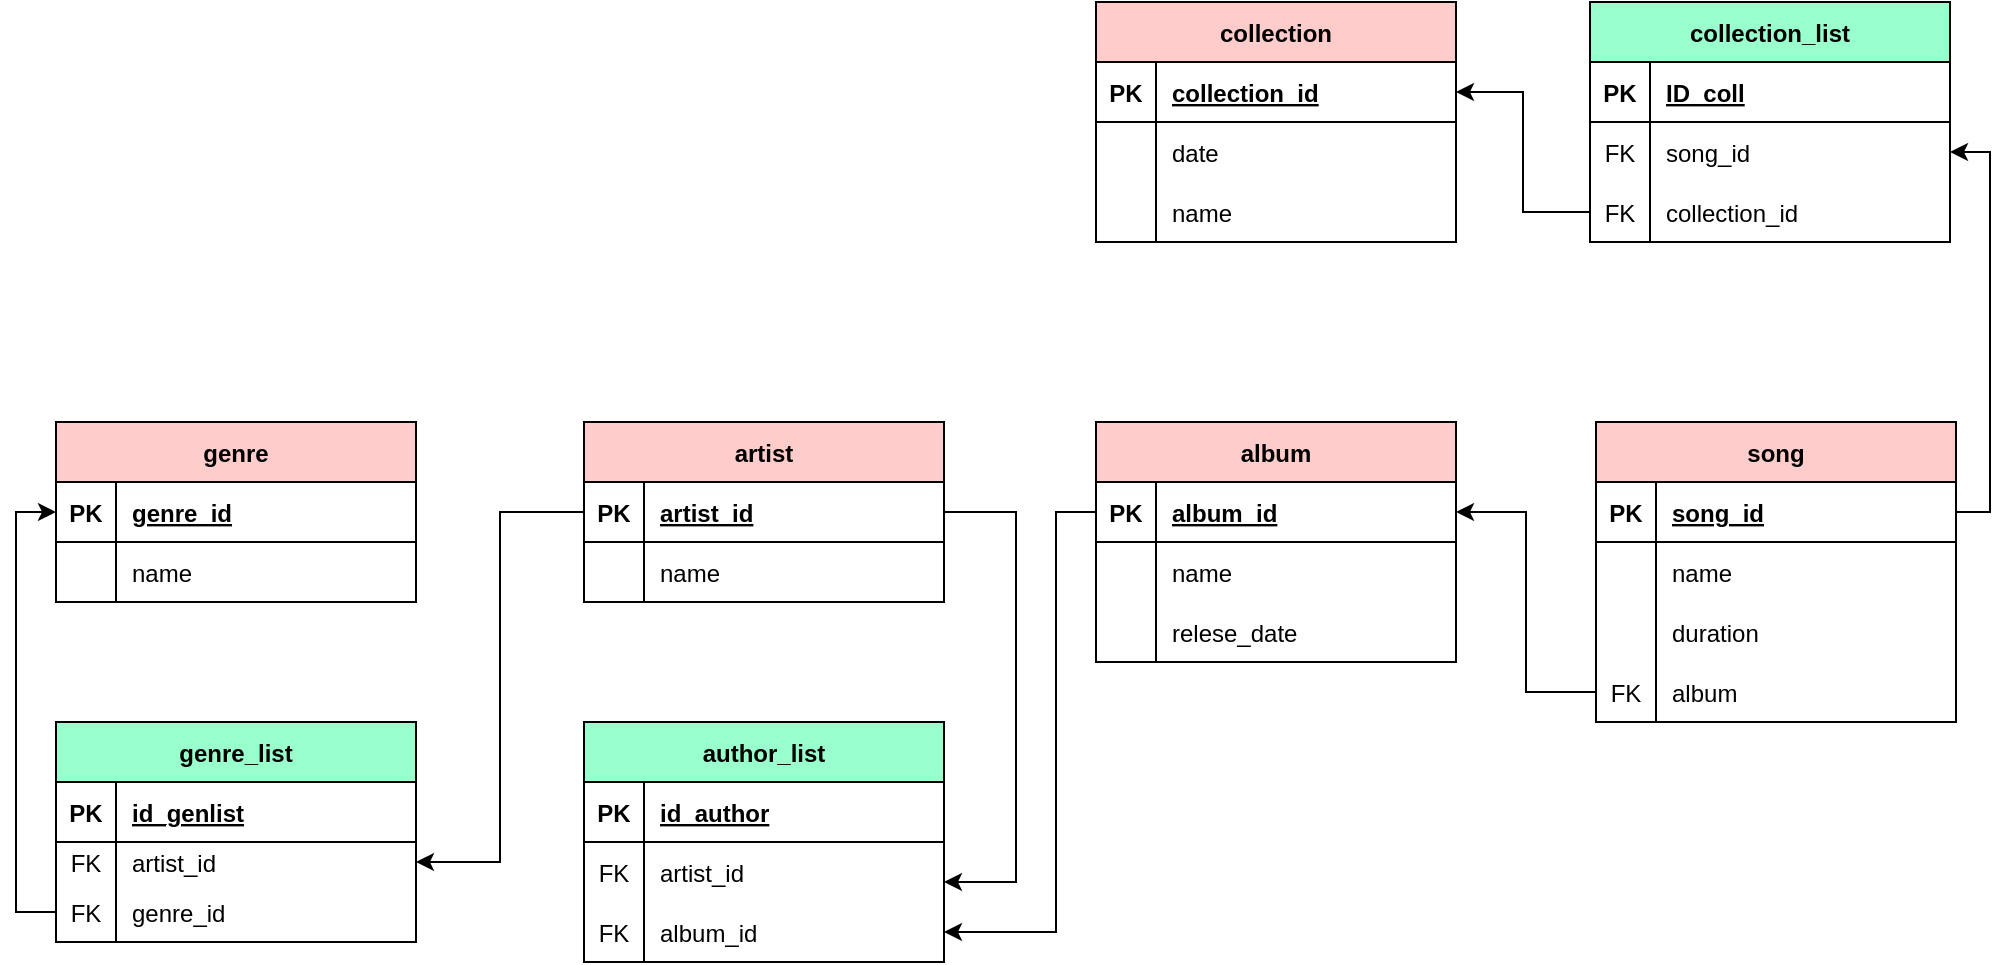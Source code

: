 <mxfile version="20.7.4" type="device"><diagram id="XSyGo_YGCCGRjNTPR-CR" name="Страница 1"><mxGraphModel dx="1674" dy="836" grid="1" gridSize="10" guides="1" tooltips="1" connect="1" arrows="1" fold="1" page="1" pageScale="1" pageWidth="1654" pageHeight="1169" math="0" shadow="0"><root><mxCell id="0"/><mxCell id="1" parent="0"/><mxCell id="NCItcQ-mjdcvx6ryMg1X-1" value="genre" style="shape=table;startSize=30;container=1;collapsible=1;childLayout=tableLayout;fixedRows=1;rowLines=0;fontStyle=1;align=center;resizeLast=1;fillColor=#FFCCCC;" parent="1" vertex="1"><mxGeometry x="60" y="280" width="180" height="90" as="geometry"/></mxCell><mxCell id="NCItcQ-mjdcvx6ryMg1X-2" value="" style="shape=tableRow;horizontal=0;startSize=0;swimlaneHead=0;swimlaneBody=0;fillColor=none;collapsible=0;dropTarget=0;points=[[0,0.5],[1,0.5]];portConstraint=eastwest;top=0;left=0;right=0;bottom=1;" parent="NCItcQ-mjdcvx6ryMg1X-1" vertex="1"><mxGeometry y="30" width="180" height="30" as="geometry"/></mxCell><mxCell id="NCItcQ-mjdcvx6ryMg1X-3" value="PK" style="shape=partialRectangle;connectable=0;fillColor=none;top=0;left=0;bottom=0;right=0;fontStyle=1;overflow=hidden;" parent="NCItcQ-mjdcvx6ryMg1X-2" vertex="1"><mxGeometry width="30" height="30" as="geometry"><mxRectangle width="30" height="30" as="alternateBounds"/></mxGeometry></mxCell><mxCell id="NCItcQ-mjdcvx6ryMg1X-4" value="genre_id" style="shape=partialRectangle;connectable=0;fillColor=none;top=0;left=0;bottom=0;right=0;align=left;spacingLeft=6;fontStyle=5;overflow=hidden;" parent="NCItcQ-mjdcvx6ryMg1X-2" vertex="1"><mxGeometry x="30" width="150" height="30" as="geometry"><mxRectangle width="150" height="30" as="alternateBounds"/></mxGeometry></mxCell><mxCell id="NCItcQ-mjdcvx6ryMg1X-5" value="" style="shape=tableRow;horizontal=0;startSize=0;swimlaneHead=0;swimlaneBody=0;fillColor=none;collapsible=0;dropTarget=0;points=[[0,0.5],[1,0.5]];portConstraint=eastwest;top=0;left=0;right=0;bottom=0;" parent="NCItcQ-mjdcvx6ryMg1X-1" vertex="1"><mxGeometry y="60" width="180" height="30" as="geometry"/></mxCell><mxCell id="NCItcQ-mjdcvx6ryMg1X-6" value="" style="shape=partialRectangle;connectable=0;fillColor=none;top=0;left=0;bottom=0;right=0;editable=1;overflow=hidden;" parent="NCItcQ-mjdcvx6ryMg1X-5" vertex="1"><mxGeometry width="30" height="30" as="geometry"><mxRectangle width="30" height="30" as="alternateBounds"/></mxGeometry></mxCell><mxCell id="NCItcQ-mjdcvx6ryMg1X-7" value="name" style="shape=partialRectangle;connectable=0;fillColor=none;top=0;left=0;bottom=0;right=0;align=left;spacingLeft=6;overflow=hidden;" parent="NCItcQ-mjdcvx6ryMg1X-5" vertex="1"><mxGeometry x="30" width="150" height="30" as="geometry"><mxRectangle width="150" height="30" as="alternateBounds"/></mxGeometry></mxCell><mxCell id="NCItcQ-mjdcvx6ryMg1X-55" value="artist" style="shape=table;startSize=30;container=1;collapsible=1;childLayout=tableLayout;fixedRows=1;rowLines=0;fontStyle=1;align=center;resizeLast=1;fillColor=#FFCCCC;" parent="1" vertex="1"><mxGeometry x="324" y="280" width="180" height="90" as="geometry"/></mxCell><mxCell id="NCItcQ-mjdcvx6ryMg1X-56" value="" style="shape=tableRow;horizontal=0;startSize=0;swimlaneHead=0;swimlaneBody=0;fillColor=none;collapsible=0;dropTarget=0;points=[[0,0.5],[1,0.5]];portConstraint=eastwest;top=0;left=0;right=0;bottom=1;" parent="NCItcQ-mjdcvx6ryMg1X-55" vertex="1"><mxGeometry y="30" width="180" height="30" as="geometry"/></mxCell><mxCell id="NCItcQ-mjdcvx6ryMg1X-57" value="PK" style="shape=partialRectangle;connectable=0;fillColor=none;top=0;left=0;bottom=0;right=0;fontStyle=1;overflow=hidden;" parent="NCItcQ-mjdcvx6ryMg1X-56" vertex="1"><mxGeometry width="30" height="30" as="geometry"><mxRectangle width="30" height="30" as="alternateBounds"/></mxGeometry></mxCell><mxCell id="NCItcQ-mjdcvx6ryMg1X-58" value="artist_id" style="shape=partialRectangle;connectable=0;fillColor=none;top=0;left=0;bottom=0;right=0;align=left;spacingLeft=6;fontStyle=5;overflow=hidden;" parent="NCItcQ-mjdcvx6ryMg1X-56" vertex="1"><mxGeometry x="30" width="150" height="30" as="geometry"><mxRectangle width="150" height="30" as="alternateBounds"/></mxGeometry></mxCell><mxCell id="NCItcQ-mjdcvx6ryMg1X-59" value="" style="shape=tableRow;horizontal=0;startSize=0;swimlaneHead=0;swimlaneBody=0;fillColor=none;collapsible=0;dropTarget=0;points=[[0,0.5],[1,0.5]];portConstraint=eastwest;top=0;left=0;right=0;bottom=0;" parent="NCItcQ-mjdcvx6ryMg1X-55" vertex="1"><mxGeometry y="60" width="180" height="30" as="geometry"/></mxCell><mxCell id="NCItcQ-mjdcvx6ryMg1X-60" value="" style="shape=partialRectangle;connectable=0;fillColor=none;top=0;left=0;bottom=0;right=0;editable=1;overflow=hidden;" parent="NCItcQ-mjdcvx6ryMg1X-59" vertex="1"><mxGeometry width="30" height="30" as="geometry"><mxRectangle width="30" height="30" as="alternateBounds"/></mxGeometry></mxCell><mxCell id="NCItcQ-mjdcvx6ryMg1X-61" value="name" style="shape=partialRectangle;connectable=0;fillColor=none;top=0;left=0;bottom=0;right=0;align=left;spacingLeft=6;overflow=hidden;" parent="NCItcQ-mjdcvx6ryMg1X-59" vertex="1"><mxGeometry x="30" width="150" height="30" as="geometry"><mxRectangle width="150" height="30" as="alternateBounds"/></mxGeometry></mxCell><mxCell id="NCItcQ-mjdcvx6ryMg1X-68" value="album" style="shape=table;startSize=30;container=1;collapsible=1;childLayout=tableLayout;fixedRows=1;rowLines=0;fontStyle=1;align=center;resizeLast=1;fillColor=#FFCCCC;" parent="1" vertex="1"><mxGeometry x="580" y="280" width="180" height="120" as="geometry"/></mxCell><mxCell id="NCItcQ-mjdcvx6ryMg1X-69" value="" style="shape=tableRow;horizontal=0;startSize=0;swimlaneHead=0;swimlaneBody=0;fillColor=none;collapsible=0;dropTarget=0;points=[[0,0.5],[1,0.5]];portConstraint=eastwest;top=0;left=0;right=0;bottom=1;" parent="NCItcQ-mjdcvx6ryMg1X-68" vertex="1"><mxGeometry y="30" width="180" height="30" as="geometry"/></mxCell><mxCell id="NCItcQ-mjdcvx6ryMg1X-70" value="PK" style="shape=partialRectangle;connectable=0;fillColor=none;top=0;left=0;bottom=0;right=0;fontStyle=1;overflow=hidden;" parent="NCItcQ-mjdcvx6ryMg1X-69" vertex="1"><mxGeometry width="30" height="30" as="geometry"><mxRectangle width="30" height="30" as="alternateBounds"/></mxGeometry></mxCell><mxCell id="NCItcQ-mjdcvx6ryMg1X-71" value="album_id" style="shape=partialRectangle;connectable=0;fillColor=none;top=0;left=0;bottom=0;right=0;align=left;spacingLeft=6;fontStyle=5;overflow=hidden;" parent="NCItcQ-mjdcvx6ryMg1X-69" vertex="1"><mxGeometry x="30" width="150" height="30" as="geometry"><mxRectangle width="150" height="30" as="alternateBounds"/></mxGeometry></mxCell><mxCell id="NCItcQ-mjdcvx6ryMg1X-72" value="" style="shape=tableRow;horizontal=0;startSize=0;swimlaneHead=0;swimlaneBody=0;fillColor=none;collapsible=0;dropTarget=0;points=[[0,0.5],[1,0.5]];portConstraint=eastwest;top=0;left=0;right=0;bottom=0;" parent="NCItcQ-mjdcvx6ryMg1X-68" vertex="1"><mxGeometry y="60" width="180" height="30" as="geometry"/></mxCell><mxCell id="NCItcQ-mjdcvx6ryMg1X-73" value="" style="shape=partialRectangle;connectable=0;fillColor=none;top=0;left=0;bottom=0;right=0;editable=1;overflow=hidden;" parent="NCItcQ-mjdcvx6ryMg1X-72" vertex="1"><mxGeometry width="30" height="30" as="geometry"><mxRectangle width="30" height="30" as="alternateBounds"/></mxGeometry></mxCell><mxCell id="NCItcQ-mjdcvx6ryMg1X-74" value="name" style="shape=partialRectangle;connectable=0;fillColor=none;top=0;left=0;bottom=0;right=0;align=left;spacingLeft=6;overflow=hidden;" parent="NCItcQ-mjdcvx6ryMg1X-72" vertex="1"><mxGeometry x="30" width="150" height="30" as="geometry"><mxRectangle width="150" height="30" as="alternateBounds"/></mxGeometry></mxCell><mxCell id="NCItcQ-mjdcvx6ryMg1X-75" value="" style="shape=tableRow;horizontal=0;startSize=0;swimlaneHead=0;swimlaneBody=0;fillColor=none;collapsible=0;dropTarget=0;points=[[0,0.5],[1,0.5]];portConstraint=eastwest;top=0;left=0;right=0;bottom=0;" parent="NCItcQ-mjdcvx6ryMg1X-68" vertex="1"><mxGeometry y="90" width="180" height="30" as="geometry"/></mxCell><mxCell id="NCItcQ-mjdcvx6ryMg1X-76" value="" style="shape=partialRectangle;connectable=0;fillColor=none;top=0;left=0;bottom=0;right=0;editable=1;overflow=hidden;" parent="NCItcQ-mjdcvx6ryMg1X-75" vertex="1"><mxGeometry width="30" height="30" as="geometry"><mxRectangle width="30" height="30" as="alternateBounds"/></mxGeometry></mxCell><mxCell id="NCItcQ-mjdcvx6ryMg1X-77" value="relese_date" style="shape=partialRectangle;connectable=0;fillColor=none;top=0;left=0;bottom=0;right=0;align=left;spacingLeft=6;overflow=hidden;" parent="NCItcQ-mjdcvx6ryMg1X-75" vertex="1"><mxGeometry x="30" width="150" height="30" as="geometry"><mxRectangle width="150" height="30" as="alternateBounds"/></mxGeometry></mxCell><mxCell id="NCItcQ-mjdcvx6ryMg1X-81" value="song" style="shape=table;startSize=30;container=1;collapsible=1;childLayout=tableLayout;fixedRows=1;rowLines=0;fontStyle=1;align=center;resizeLast=1;fillColor=#FFCCCC;" parent="1" vertex="1"><mxGeometry x="830" y="280" width="180" height="150" as="geometry"/></mxCell><mxCell id="NCItcQ-mjdcvx6ryMg1X-82" value="" style="shape=tableRow;horizontal=0;startSize=0;swimlaneHead=0;swimlaneBody=0;fillColor=none;collapsible=0;dropTarget=0;points=[[0,0.5],[1,0.5]];portConstraint=eastwest;top=0;left=0;right=0;bottom=1;" parent="NCItcQ-mjdcvx6ryMg1X-81" vertex="1"><mxGeometry y="30" width="180" height="30" as="geometry"/></mxCell><mxCell id="NCItcQ-mjdcvx6ryMg1X-83" value="PK" style="shape=partialRectangle;connectable=0;fillColor=none;top=0;left=0;bottom=0;right=0;fontStyle=1;overflow=hidden;" parent="NCItcQ-mjdcvx6ryMg1X-82" vertex="1"><mxGeometry width="30" height="30" as="geometry"><mxRectangle width="30" height="30" as="alternateBounds"/></mxGeometry></mxCell><mxCell id="NCItcQ-mjdcvx6ryMg1X-84" value="song_id" style="shape=partialRectangle;connectable=0;fillColor=none;top=0;left=0;bottom=0;right=0;align=left;spacingLeft=6;fontStyle=5;overflow=hidden;" parent="NCItcQ-mjdcvx6ryMg1X-82" vertex="1"><mxGeometry x="30" width="150" height="30" as="geometry"><mxRectangle width="150" height="30" as="alternateBounds"/></mxGeometry></mxCell><mxCell id="NCItcQ-mjdcvx6ryMg1X-85" value="" style="shape=tableRow;horizontal=0;startSize=0;swimlaneHead=0;swimlaneBody=0;fillColor=none;collapsible=0;dropTarget=0;points=[[0,0.5],[1,0.5]];portConstraint=eastwest;top=0;left=0;right=0;bottom=0;" parent="NCItcQ-mjdcvx6ryMg1X-81" vertex="1"><mxGeometry y="60" width="180" height="30" as="geometry"/></mxCell><mxCell id="NCItcQ-mjdcvx6ryMg1X-86" value="" style="shape=partialRectangle;connectable=0;fillColor=none;top=0;left=0;bottom=0;right=0;editable=1;overflow=hidden;" parent="NCItcQ-mjdcvx6ryMg1X-85" vertex="1"><mxGeometry width="30" height="30" as="geometry"><mxRectangle width="30" height="30" as="alternateBounds"/></mxGeometry></mxCell><mxCell id="NCItcQ-mjdcvx6ryMg1X-87" value="name" style="shape=partialRectangle;connectable=0;fillColor=none;top=0;left=0;bottom=0;right=0;align=left;spacingLeft=6;overflow=hidden;" parent="NCItcQ-mjdcvx6ryMg1X-85" vertex="1"><mxGeometry x="30" width="150" height="30" as="geometry"><mxRectangle width="150" height="30" as="alternateBounds"/></mxGeometry></mxCell><mxCell id="NCItcQ-mjdcvx6ryMg1X-88" value="" style="shape=tableRow;horizontal=0;startSize=0;swimlaneHead=0;swimlaneBody=0;fillColor=none;collapsible=0;dropTarget=0;points=[[0,0.5],[1,0.5]];portConstraint=eastwest;top=0;left=0;right=0;bottom=0;" parent="NCItcQ-mjdcvx6ryMg1X-81" vertex="1"><mxGeometry y="90" width="180" height="30" as="geometry"/></mxCell><mxCell id="NCItcQ-mjdcvx6ryMg1X-89" value="" style="shape=partialRectangle;connectable=0;fillColor=none;top=0;left=0;bottom=0;right=0;editable=1;overflow=hidden;" parent="NCItcQ-mjdcvx6ryMg1X-88" vertex="1"><mxGeometry width="30" height="30" as="geometry"><mxRectangle width="30" height="30" as="alternateBounds"/></mxGeometry></mxCell><mxCell id="NCItcQ-mjdcvx6ryMg1X-90" value="duration" style="shape=partialRectangle;connectable=0;fillColor=none;top=0;left=0;bottom=0;right=0;align=left;spacingLeft=6;overflow=hidden;" parent="NCItcQ-mjdcvx6ryMg1X-88" vertex="1"><mxGeometry x="30" width="150" height="30" as="geometry"><mxRectangle width="150" height="30" as="alternateBounds"/></mxGeometry></mxCell><mxCell id="NCItcQ-mjdcvx6ryMg1X-91" value="" style="shape=tableRow;horizontal=0;startSize=0;swimlaneHead=0;swimlaneBody=0;fillColor=none;collapsible=0;dropTarget=0;points=[[0,0.5],[1,0.5]];portConstraint=eastwest;top=0;left=0;right=0;bottom=0;" parent="NCItcQ-mjdcvx6ryMg1X-81" vertex="1"><mxGeometry y="120" width="180" height="30" as="geometry"/></mxCell><mxCell id="NCItcQ-mjdcvx6ryMg1X-92" value="FK" style="shape=partialRectangle;connectable=0;fillColor=none;top=0;left=0;bottom=0;right=0;editable=1;overflow=hidden;" parent="NCItcQ-mjdcvx6ryMg1X-91" vertex="1"><mxGeometry width="30" height="30" as="geometry"><mxRectangle width="30" height="30" as="alternateBounds"/></mxGeometry></mxCell><mxCell id="NCItcQ-mjdcvx6ryMg1X-93" value="album" style="shape=partialRectangle;connectable=0;fillColor=none;top=0;left=0;bottom=0;right=0;align=left;spacingLeft=6;overflow=hidden;" parent="NCItcQ-mjdcvx6ryMg1X-91" vertex="1"><mxGeometry x="30" width="150" height="30" as="geometry"><mxRectangle width="150" height="30" as="alternateBounds"/></mxGeometry></mxCell><mxCell id="IyVjji2l2iUFui1XJ6LM-115" style="edgeStyle=orthogonalEdgeStyle;rounded=0;orthogonalLoop=1;jettySize=auto;html=1;entryX=0;entryY=0.5;entryDx=0;entryDy=0;" parent="1" target="NCItcQ-mjdcvx6ryMg1X-56" edge="1"><mxGeometry relative="1" as="geometry"><mxPoint x="310" y="220" as="targetPoint"/><Array as="points"><mxPoint x="40" y="385"/><mxPoint x="40" y="240"/><mxPoint x="310" y="240"/><mxPoint x="310" y="325"/></Array></mxGeometry></mxCell><mxCell id="kIKxyVvxu6UEnYLO3M-x-33" value="collection" style="shape=table;startSize=30;container=1;collapsible=1;childLayout=tableLayout;fixedRows=1;rowLines=0;fontStyle=1;align=center;resizeLast=1;fillColor=#FFCCCC;" parent="1" vertex="1"><mxGeometry x="580" y="70" width="180" height="120" as="geometry"/></mxCell><mxCell id="kIKxyVvxu6UEnYLO3M-x-34" value="" style="shape=tableRow;horizontal=0;startSize=0;swimlaneHead=0;swimlaneBody=0;fillColor=none;collapsible=0;dropTarget=0;points=[[0,0.5],[1,0.5]];portConstraint=eastwest;top=0;left=0;right=0;bottom=1;" parent="kIKxyVvxu6UEnYLO3M-x-33" vertex="1"><mxGeometry y="30" width="180" height="30" as="geometry"/></mxCell><mxCell id="kIKxyVvxu6UEnYLO3M-x-35" value="PK" style="shape=partialRectangle;connectable=0;fillColor=none;top=0;left=0;bottom=0;right=0;fontStyle=1;overflow=hidden;" parent="kIKxyVvxu6UEnYLO3M-x-34" vertex="1"><mxGeometry width="30" height="30" as="geometry"><mxRectangle width="30" height="30" as="alternateBounds"/></mxGeometry></mxCell><mxCell id="kIKxyVvxu6UEnYLO3M-x-36" value="collection_id" style="shape=partialRectangle;connectable=0;fillColor=none;top=0;left=0;bottom=0;right=0;align=left;spacingLeft=6;fontStyle=5;overflow=hidden;" parent="kIKxyVvxu6UEnYLO3M-x-34" vertex="1"><mxGeometry x="30" width="150" height="30" as="geometry"><mxRectangle width="150" height="30" as="alternateBounds"/></mxGeometry></mxCell><mxCell id="kIKxyVvxu6UEnYLO3M-x-37" value="" style="shape=tableRow;horizontal=0;startSize=0;swimlaneHead=0;swimlaneBody=0;fillColor=none;collapsible=0;dropTarget=0;points=[[0,0.5],[1,0.5]];portConstraint=eastwest;top=0;left=0;right=0;bottom=0;" parent="kIKxyVvxu6UEnYLO3M-x-33" vertex="1"><mxGeometry y="60" width="180" height="30" as="geometry"/></mxCell><mxCell id="kIKxyVvxu6UEnYLO3M-x-38" value="" style="shape=partialRectangle;connectable=0;fillColor=none;top=0;left=0;bottom=0;right=0;editable=1;overflow=hidden;" parent="kIKxyVvxu6UEnYLO3M-x-37" vertex="1"><mxGeometry width="30" height="30" as="geometry"><mxRectangle width="30" height="30" as="alternateBounds"/></mxGeometry></mxCell><mxCell id="kIKxyVvxu6UEnYLO3M-x-39" value="date" style="shape=partialRectangle;connectable=0;fillColor=none;top=0;left=0;bottom=0;right=0;align=left;spacingLeft=6;overflow=hidden;" parent="kIKxyVvxu6UEnYLO3M-x-37" vertex="1"><mxGeometry x="30" width="150" height="30" as="geometry"><mxRectangle width="150" height="30" as="alternateBounds"/></mxGeometry></mxCell><mxCell id="kIKxyVvxu6UEnYLO3M-x-40" value="" style="shape=tableRow;horizontal=0;startSize=0;swimlaneHead=0;swimlaneBody=0;fillColor=none;collapsible=0;dropTarget=0;points=[[0,0.5],[1,0.5]];portConstraint=eastwest;top=0;left=0;right=0;bottom=0;" parent="kIKxyVvxu6UEnYLO3M-x-33" vertex="1"><mxGeometry y="90" width="180" height="30" as="geometry"/></mxCell><mxCell id="kIKxyVvxu6UEnYLO3M-x-41" value="" style="shape=partialRectangle;connectable=0;fillColor=none;top=0;left=0;bottom=0;right=0;editable=1;overflow=hidden;" parent="kIKxyVvxu6UEnYLO3M-x-40" vertex="1"><mxGeometry width="30" height="30" as="geometry"><mxRectangle width="30" height="30" as="alternateBounds"/></mxGeometry></mxCell><mxCell id="kIKxyVvxu6UEnYLO3M-x-42" value="name" style="shape=partialRectangle;connectable=0;fillColor=none;top=0;left=0;bottom=0;right=0;align=left;spacingLeft=6;overflow=hidden;" parent="kIKxyVvxu6UEnYLO3M-x-40" vertex="1"><mxGeometry x="30" width="150" height="30" as="geometry"><mxRectangle width="150" height="30" as="alternateBounds"/></mxGeometry></mxCell><mxCell id="LZqbWoapHqAm9t1O-W8l-1" style="edgeStyle=orthogonalEdgeStyle;rounded=0;orthogonalLoop=1;jettySize=auto;html=1;entryX=1;entryY=0.5;entryDx=0;entryDy=0;" parent="1" target="NCItcQ-mjdcvx6ryMg1X-2" edge="1"><mxGeometry relative="1" as="geometry"/></mxCell><mxCell id="LZqbWoapHqAm9t1O-W8l-3" style="edgeStyle=orthogonalEdgeStyle;rounded=0;orthogonalLoop=1;jettySize=auto;html=1;" parent="1" source="NCItcQ-mjdcvx6ryMg1X-91" target="NCItcQ-mjdcvx6ryMg1X-69" edge="1"><mxGeometry relative="1" as="geometry"/></mxCell><mxCell id="LZqbWoapHqAm9t1O-W8l-8" value="genre_list" style="shape=table;startSize=30;container=1;collapsible=1;childLayout=tableLayout;fixedRows=1;rowLines=0;fontStyle=1;align=center;resizeLast=1;fillColor=#99FFCC;" parent="1" vertex="1"><mxGeometry x="60" y="430" width="180" height="110.0" as="geometry"/></mxCell><mxCell id="LZqbWoapHqAm9t1O-W8l-9" value="" style="shape=tableRow;horizontal=0;startSize=0;swimlaneHead=0;swimlaneBody=0;fillColor=none;collapsible=0;dropTarget=0;points=[[0,0.5],[1,0.5]];portConstraint=eastwest;top=0;left=0;right=0;bottom=1;" parent="LZqbWoapHqAm9t1O-W8l-8" vertex="1"><mxGeometry y="30" width="180" height="30" as="geometry"/></mxCell><mxCell id="LZqbWoapHqAm9t1O-W8l-10" value="PK" style="shape=partialRectangle;connectable=0;fillColor=none;top=0;left=0;bottom=0;right=0;fontStyle=1;overflow=hidden;" parent="LZqbWoapHqAm9t1O-W8l-9" vertex="1"><mxGeometry width="30" height="30" as="geometry"><mxRectangle width="30" height="30" as="alternateBounds"/></mxGeometry></mxCell><mxCell id="LZqbWoapHqAm9t1O-W8l-11" value="id_genlist" style="shape=partialRectangle;connectable=0;fillColor=none;top=0;left=0;bottom=0;right=0;align=left;spacingLeft=6;fontStyle=5;overflow=hidden;" parent="LZqbWoapHqAm9t1O-W8l-9" vertex="1"><mxGeometry x="30" width="150" height="30" as="geometry"><mxRectangle width="150" height="30" as="alternateBounds"/></mxGeometry></mxCell><mxCell id="LZqbWoapHqAm9t1O-W8l-12" value="" style="shape=tableRow;horizontal=0;startSize=0;swimlaneHead=0;swimlaneBody=0;fillColor=none;collapsible=0;dropTarget=0;points=[[0,0.5],[1,0.5]];portConstraint=eastwest;top=0;left=0;right=0;bottom=0;" parent="LZqbWoapHqAm9t1O-W8l-8" vertex="1"><mxGeometry y="60" width="180" height="20" as="geometry"/></mxCell><mxCell id="LZqbWoapHqAm9t1O-W8l-13" value="FK" style="shape=partialRectangle;connectable=0;fillColor=none;top=0;left=0;bottom=0;right=0;editable=1;overflow=hidden;" parent="LZqbWoapHqAm9t1O-W8l-12" vertex="1"><mxGeometry width="30" height="20" as="geometry"><mxRectangle width="30" height="20" as="alternateBounds"/></mxGeometry></mxCell><mxCell id="LZqbWoapHqAm9t1O-W8l-14" value="artist_id" style="shape=partialRectangle;connectable=0;fillColor=none;top=0;left=0;bottom=0;right=0;align=left;spacingLeft=6;overflow=hidden;" parent="LZqbWoapHqAm9t1O-W8l-12" vertex="1"><mxGeometry x="30" width="150" height="20" as="geometry"><mxRectangle width="150" height="20" as="alternateBounds"/></mxGeometry></mxCell><mxCell id="LZqbWoapHqAm9t1O-W8l-15" value="" style="shape=tableRow;horizontal=0;startSize=0;swimlaneHead=0;swimlaneBody=0;fillColor=none;collapsible=0;dropTarget=0;points=[[0,0.5],[1,0.5]];portConstraint=eastwest;top=0;left=0;right=0;bottom=0;" parent="LZqbWoapHqAm9t1O-W8l-8" vertex="1"><mxGeometry y="80" width="180" height="30" as="geometry"/></mxCell><mxCell id="LZqbWoapHqAm9t1O-W8l-16" value="FK" style="shape=partialRectangle;connectable=0;fillColor=none;top=0;left=0;bottom=0;right=0;editable=1;overflow=hidden;" parent="LZqbWoapHqAm9t1O-W8l-15" vertex="1"><mxGeometry width="30" height="30" as="geometry"><mxRectangle width="30" height="30" as="alternateBounds"/></mxGeometry></mxCell><mxCell id="LZqbWoapHqAm9t1O-W8l-17" value="genre_id" style="shape=partialRectangle;connectable=0;fillColor=none;top=0;left=0;bottom=0;right=0;align=left;spacingLeft=6;overflow=hidden;" parent="LZqbWoapHqAm9t1O-W8l-15" vertex="1"><mxGeometry x="30" width="150" height="30" as="geometry"><mxRectangle width="150" height="30" as="alternateBounds"/></mxGeometry></mxCell><mxCell id="LZqbWoapHqAm9t1O-W8l-29" style="edgeStyle=orthogonalEdgeStyle;rounded=0;orthogonalLoop=1;jettySize=auto;html=1;entryX=0;entryY=0.5;entryDx=0;entryDy=0;" parent="1" source="LZqbWoapHqAm9t1O-W8l-15" target="NCItcQ-mjdcvx6ryMg1X-2" edge="1"><mxGeometry relative="1" as="geometry"/></mxCell><mxCell id="LZqbWoapHqAm9t1O-W8l-30" value="author_list" style="shape=table;startSize=30;container=1;collapsible=1;childLayout=tableLayout;fixedRows=1;rowLines=0;fontStyle=1;align=center;resizeLast=1;fillColor=#99FFCC;" parent="1" vertex="1"><mxGeometry x="324" y="430" width="180" height="120" as="geometry"/></mxCell><mxCell id="LZqbWoapHqAm9t1O-W8l-31" value="" style="shape=tableRow;horizontal=0;startSize=0;swimlaneHead=0;swimlaneBody=0;fillColor=none;collapsible=0;dropTarget=0;points=[[0,0.5],[1,0.5]];portConstraint=eastwest;top=0;left=0;right=0;bottom=1;" parent="LZqbWoapHqAm9t1O-W8l-30" vertex="1"><mxGeometry y="30" width="180" height="30" as="geometry"/></mxCell><mxCell id="LZqbWoapHqAm9t1O-W8l-32" value="PK" style="shape=partialRectangle;connectable=0;fillColor=none;top=0;left=0;bottom=0;right=0;fontStyle=1;overflow=hidden;" parent="LZqbWoapHqAm9t1O-W8l-31" vertex="1"><mxGeometry width="30" height="30" as="geometry"><mxRectangle width="30" height="30" as="alternateBounds"/></mxGeometry></mxCell><mxCell id="LZqbWoapHqAm9t1O-W8l-33" value="id_author" style="shape=partialRectangle;connectable=0;fillColor=none;top=0;left=0;bottom=0;right=0;align=left;spacingLeft=6;fontStyle=5;overflow=hidden;" parent="LZqbWoapHqAm9t1O-W8l-31" vertex="1"><mxGeometry x="30" width="150" height="30" as="geometry"><mxRectangle width="150" height="30" as="alternateBounds"/></mxGeometry></mxCell><mxCell id="LZqbWoapHqAm9t1O-W8l-34" value="" style="shape=tableRow;horizontal=0;startSize=0;swimlaneHead=0;swimlaneBody=0;fillColor=none;collapsible=0;dropTarget=0;points=[[0,0.5],[1,0.5]];portConstraint=eastwest;top=0;left=0;right=0;bottom=0;" parent="LZqbWoapHqAm9t1O-W8l-30" vertex="1"><mxGeometry y="60" width="180" height="30" as="geometry"/></mxCell><mxCell id="LZqbWoapHqAm9t1O-W8l-35" value="FK" style="shape=partialRectangle;connectable=0;fillColor=none;top=0;left=0;bottom=0;right=0;editable=1;overflow=hidden;" parent="LZqbWoapHqAm9t1O-W8l-34" vertex="1"><mxGeometry width="30" height="30" as="geometry"><mxRectangle width="30" height="30" as="alternateBounds"/></mxGeometry></mxCell><mxCell id="LZqbWoapHqAm9t1O-W8l-36" value="artist_id" style="shape=partialRectangle;connectable=0;fillColor=none;top=0;left=0;bottom=0;right=0;align=left;spacingLeft=6;overflow=hidden;" parent="LZqbWoapHqAm9t1O-W8l-34" vertex="1"><mxGeometry x="30" width="150" height="30" as="geometry"><mxRectangle width="150" height="30" as="alternateBounds"/></mxGeometry></mxCell><mxCell id="LZqbWoapHqAm9t1O-W8l-37" value="" style="shape=tableRow;horizontal=0;startSize=0;swimlaneHead=0;swimlaneBody=0;fillColor=none;collapsible=0;dropTarget=0;points=[[0,0.5],[1,0.5]];portConstraint=eastwest;top=0;left=0;right=0;bottom=0;" parent="LZqbWoapHqAm9t1O-W8l-30" vertex="1"><mxGeometry y="90" width="180" height="30" as="geometry"/></mxCell><mxCell id="LZqbWoapHqAm9t1O-W8l-38" value="FK" style="shape=partialRectangle;connectable=0;fillColor=none;top=0;left=0;bottom=0;right=0;editable=1;overflow=hidden;" parent="LZqbWoapHqAm9t1O-W8l-37" vertex="1"><mxGeometry width="30" height="30" as="geometry"><mxRectangle width="30" height="30" as="alternateBounds"/></mxGeometry></mxCell><mxCell id="LZqbWoapHqAm9t1O-W8l-39" value="album_id" style="shape=partialRectangle;connectable=0;fillColor=none;top=0;left=0;bottom=0;right=0;align=left;spacingLeft=6;overflow=hidden;" parent="LZqbWoapHqAm9t1O-W8l-37" vertex="1"><mxGeometry x="30" width="150" height="30" as="geometry"><mxRectangle width="150" height="30" as="alternateBounds"/></mxGeometry></mxCell><mxCell id="LZqbWoapHqAm9t1O-W8l-43" style="edgeStyle=orthogonalEdgeStyle;rounded=0;orthogonalLoop=1;jettySize=auto;html=1;" parent="1" source="NCItcQ-mjdcvx6ryMg1X-56" target="LZqbWoapHqAm9t1O-W8l-34" edge="1"><mxGeometry x="0.042" y="226" relative="1" as="geometry"><mxPoint x="500" y="525" as="targetPoint"/><Array as="points"><mxPoint x="540" y="325"/><mxPoint x="540" y="510"/></Array><mxPoint as="offset"/></mxGeometry></mxCell><mxCell id="LZqbWoapHqAm9t1O-W8l-44" style="edgeStyle=orthogonalEdgeStyle;rounded=0;orthogonalLoop=1;jettySize=auto;html=1;entryX=1;entryY=0.5;entryDx=0;entryDy=0;" parent="1" source="NCItcQ-mjdcvx6ryMg1X-69" target="LZqbWoapHqAm9t1O-W8l-37" edge="1"><mxGeometry relative="1" as="geometry"><Array as="points"><mxPoint x="560" y="325"/><mxPoint x="560" y="535"/></Array></mxGeometry></mxCell><mxCell id="LZqbWoapHqAm9t1O-W8l-45" value="collection_list" style="shape=table;startSize=30;container=1;collapsible=1;childLayout=tableLayout;fixedRows=1;rowLines=0;fontStyle=1;align=center;resizeLast=1;fillColor=#99FFCC;" parent="1" vertex="1"><mxGeometry x="827" y="70" width="180" height="120" as="geometry"/></mxCell><mxCell id="LZqbWoapHqAm9t1O-W8l-46" value="" style="shape=tableRow;horizontal=0;startSize=0;swimlaneHead=0;swimlaneBody=0;fillColor=none;collapsible=0;dropTarget=0;points=[[0,0.5],[1,0.5]];portConstraint=eastwest;top=0;left=0;right=0;bottom=1;" parent="LZqbWoapHqAm9t1O-W8l-45" vertex="1"><mxGeometry y="30" width="180" height="30" as="geometry"/></mxCell><mxCell id="LZqbWoapHqAm9t1O-W8l-47" value="PK" style="shape=partialRectangle;connectable=0;fillColor=none;top=0;left=0;bottom=0;right=0;fontStyle=1;overflow=hidden;" parent="LZqbWoapHqAm9t1O-W8l-46" vertex="1"><mxGeometry width="30" height="30" as="geometry"><mxRectangle width="30" height="30" as="alternateBounds"/></mxGeometry></mxCell><mxCell id="LZqbWoapHqAm9t1O-W8l-48" value="ID_coll" style="shape=partialRectangle;connectable=0;fillColor=none;top=0;left=0;bottom=0;right=0;align=left;spacingLeft=6;fontStyle=5;overflow=hidden;" parent="LZqbWoapHqAm9t1O-W8l-46" vertex="1"><mxGeometry x="30" width="150" height="30" as="geometry"><mxRectangle width="150" height="30" as="alternateBounds"/></mxGeometry></mxCell><mxCell id="LZqbWoapHqAm9t1O-W8l-49" value="" style="shape=tableRow;horizontal=0;startSize=0;swimlaneHead=0;swimlaneBody=0;fillColor=none;collapsible=0;dropTarget=0;points=[[0,0.5],[1,0.5]];portConstraint=eastwest;top=0;left=0;right=0;bottom=0;" parent="LZqbWoapHqAm9t1O-W8l-45" vertex="1"><mxGeometry y="60" width="180" height="30" as="geometry"/></mxCell><mxCell id="LZqbWoapHqAm9t1O-W8l-50" value="FK" style="shape=partialRectangle;connectable=0;fillColor=none;top=0;left=0;bottom=0;right=0;editable=1;overflow=hidden;" parent="LZqbWoapHqAm9t1O-W8l-49" vertex="1"><mxGeometry width="30" height="30" as="geometry"><mxRectangle width="30" height="30" as="alternateBounds"/></mxGeometry></mxCell><mxCell id="LZqbWoapHqAm9t1O-W8l-51" value="song_id" style="shape=partialRectangle;connectable=0;fillColor=none;top=0;left=0;bottom=0;right=0;align=left;spacingLeft=6;overflow=hidden;" parent="LZqbWoapHqAm9t1O-W8l-49" vertex="1"><mxGeometry x="30" width="150" height="30" as="geometry"><mxRectangle width="150" height="30" as="alternateBounds"/></mxGeometry></mxCell><mxCell id="LZqbWoapHqAm9t1O-W8l-52" value="" style="shape=tableRow;horizontal=0;startSize=0;swimlaneHead=0;swimlaneBody=0;fillColor=none;collapsible=0;dropTarget=0;points=[[0,0.5],[1,0.5]];portConstraint=eastwest;top=0;left=0;right=0;bottom=0;" parent="LZqbWoapHqAm9t1O-W8l-45" vertex="1"><mxGeometry y="90" width="180" height="30" as="geometry"/></mxCell><mxCell id="LZqbWoapHqAm9t1O-W8l-53" value="FK" style="shape=partialRectangle;connectable=0;fillColor=none;top=0;left=0;bottom=0;right=0;editable=1;overflow=hidden;" parent="LZqbWoapHqAm9t1O-W8l-52" vertex="1"><mxGeometry width="30" height="30" as="geometry"><mxRectangle width="30" height="30" as="alternateBounds"/></mxGeometry></mxCell><mxCell id="LZqbWoapHqAm9t1O-W8l-54" value="collection_id" style="shape=partialRectangle;connectable=0;fillColor=none;top=0;left=0;bottom=0;right=0;align=left;spacingLeft=6;overflow=hidden;" parent="LZqbWoapHqAm9t1O-W8l-52" vertex="1"><mxGeometry x="30" width="150" height="30" as="geometry"><mxRectangle width="150" height="30" as="alternateBounds"/></mxGeometry></mxCell><mxCell id="LZqbWoapHqAm9t1O-W8l-60" style="edgeStyle=orthogonalEdgeStyle;rounded=0;orthogonalLoop=1;jettySize=auto;html=1;entryX=1;entryY=0.5;entryDx=0;entryDy=0;" parent="1" source="LZqbWoapHqAm9t1O-W8l-52" target="kIKxyVvxu6UEnYLO3M-x-34" edge="1"><mxGeometry relative="1" as="geometry"/></mxCell><mxCell id="LZqbWoapHqAm9t1O-W8l-61" style="edgeStyle=orthogonalEdgeStyle;rounded=0;orthogonalLoop=1;jettySize=auto;html=1;entryX=1;entryY=0.5;entryDx=0;entryDy=0;" parent="1" source="NCItcQ-mjdcvx6ryMg1X-82" target="LZqbWoapHqAm9t1O-W8l-49" edge="1"><mxGeometry relative="1" as="geometry"><Array as="points"><mxPoint x="1027" y="325"/><mxPoint x="1027" y="145"/></Array></mxGeometry></mxCell><mxCell id="LZqbWoapHqAm9t1O-W8l-63" style="edgeStyle=orthogonalEdgeStyle;rounded=0;orthogonalLoop=1;jettySize=auto;html=1;entryX=1;entryY=0.5;entryDx=0;entryDy=0;" parent="1" source="NCItcQ-mjdcvx6ryMg1X-56" target="LZqbWoapHqAm9t1O-W8l-12" edge="1"><mxGeometry relative="1" as="geometry"/></mxCell></root></mxGraphModel></diagram></mxfile>